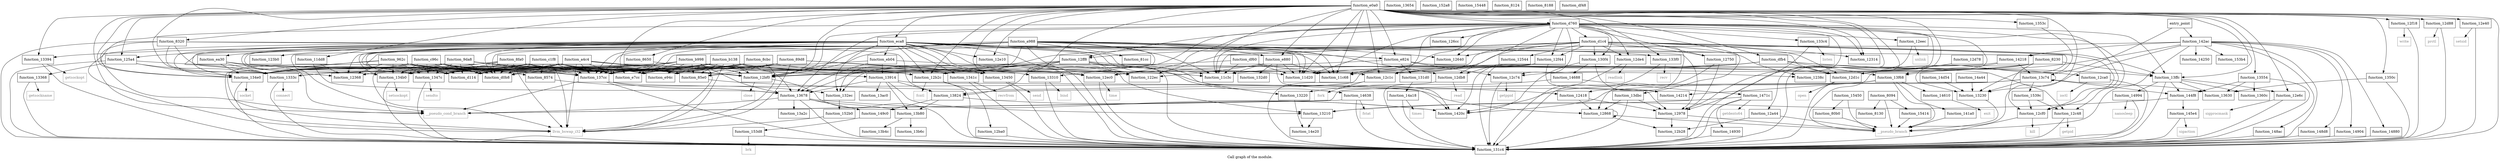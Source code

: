 digraph "Call graph of the module." {
  label="Call graph of the module.";
  node [shape=record];

  Node_function_e880 [label="{function_e880}"];
  Node_function_134b0 [label="{function_134b0}"];
  Node_function_e7cc [label="{function_e7cc}"];
  Node_function_12750 [label="{function_12750}"];
  Node_function_12868 [label="{function_12868}"];
  Node_function_e824 [label="{function_e824}"];
  Node_function_12ec0 [label="{function_12ec0}"];
  Node_function_12eec [label="{function_12eec}"];
  Node_function_e94c [label="{function_e94c}"];
  Node_function_ea30 [label="{function_ea30}"];
  Node_function_12418 [label="{function_12418}"];
  Node_function_12f18 [label="{function_12f18}"];
  Node_function_12cf0 [label="{function_12cf0}"];
  Node_function_12978 [label="{function_12978}"];
  Node_function_12f44 [label="{function_12f44}"];
  Node_function_12ff8 [label="{function_12ff8}"];
  Node_function_12a44 [label="{function_12a44}"];
  Node_function_130f4 [label="{function_130f4}"];
  Node_function_12b28 [label="{function_12b28}"];
  Node_function_13394 [label="{function_13394}"];
  Node_function_12d88 [label="{function_12d88}"];
  Node_function_133c4 [label="{function_133c4}"];
  Node_function_12db8 [label="{function_12db8}"];
  Node_function_131c4 [label="{function_131c4}"];
  Node_function_eb04 [label="{function_eb04}"];
  Node_function_eca8 [label="{function_eca8}"];
  Node_function_12544 [label="{function_12544}"];
  Node_function_131d0 [label="{function_131d0}"];
  Node_function_13210 [label="{function_13210}"];
  Node_function_12b2c [label="{function_12b2c}"];
  Node_function_13220 [label="{function_13220}"];
  Node_function_12ba0 [label="{function_12ba0}"];
  Node_function_133f0 [label="{function_133f0}"];
  Node_function_12de4 [label="{function_12de4}"];
  Node_function_11c3c [label="{function_11c3c}"];
  Node_function_11c68 [label="{function_11c68}"];
  Node_function_1347c [label="{function_1347c}"];
  Node_function_11d20 [label="{function_11d20}"];
  Node_function_13230 [label="{function_13230}"];
  Node_function_12bf0 [label="{function_12bf0}"];
  Node_function_132d0 [label="{function_132d0}"];
  Node_function_12c1c [label="{function_12c1c}"];
  Node_function_132ec [label="{function_132ec}"];
  Node_function_12e10 [label="{function_12e10}"];
  Node_function_1341c [label="{function_1341c}"];
  Node_function_12e40 [label="{function_12e40}"];
  Node_function_13450 [label="{function_13450}"];
  Node_function_11dd8 [label="{function_11dd8}"];
  Node_function_12c48 [label="{function_12c48}"];
  Node_function_122ec [label="{function_122ec}"];
  Node_function_125a4 [label="{function_125a4}"];
  Node_function_12d1c [label="{function_12d1c}"];
  Node_function_13310 [label="{function_13310}"];
  Node_function_12c74 [label="{function_12c74}"];
  Node_function_12314 [label="{function_12314}"];
  Node_function_12368 [label="{function_12368}"];
  Node_function_12640 [label="{function_12640}"];
  Node_function_1333c [label="{function_1333c}"];
  Node_function_12d78 [label="{function_12d78}"];
  Node_function_13368 [label="{function_13368}"];
  Node_function_1238c [label="{function_1238c}"];
  Node_function_12ca0 [label="{function_12ca0}"];
  Node_function_123b0 [label="{function_123b0}"];
  Node_function_12e6c [label="{function_12e6c}"];
  Node_function_126cc [label="{function_126cc}"];
  Node_function_134e0 [label="{function_134e0}"];
  Node_function_13554 [label="{function_13554}"];
  Node_function_1360c [label="{function_1360c}"];
  Node_function_13630 [label="{function_13630}"];
  Node_function_13654 [label="{function_13654}"];
  Node_function_13678 [label="{function_13678}"];
  Node_function_137cc [label="{function_137cc}"];
  Node_function_13824 [label="{function_13824}"];
  Node_function_13914 [label="{function_13914}"];
  Node_function_13a2c [label="{function_13a2c}"];
  Node_function_14880 [label="{function_14880}"];
  Node_function_148ac [label="{function_148ac}"];
  Node_function_1350c [label="{function_1350c}"];
  Node_function_1353c [label="{function_1353c}"];
  Node_function_13ac0 [label="{function_13ac0}"];
  Node_function_13b4c [label="{function_13b4c}"];
  Node_function_13b6c [label="{function_13b6c}"];
  Node_function_13b80 [label="{function_13b80}"];
  Node_function_13c74 [label="{function_13c74}"];
  Node_function_13dbc [label="{function_13dbc}"];
  Node_function_13f68 [label="{function_13f68}"];
  Node_function_13ffc [label="{function_13ffc}"];
  Node_function_141a0 [label="{function_141a0}"];
  Node_function_1420c [label="{function_1420c}"];
  Node_function_1471c [label="{function_1471c}"];
  Node_function_14214 [label="{function_14214}"];
  Node_function_14218 [label="{function_14218}"];
  Node_function_14250 [label="{function_14250}"];
  Node_function_142ac [label="{function_142ac}"];
  Node_function_144f8 [label="{function_144f8}"];
  Node_function_145e4 [label="{function_145e4}"];
  Node_function_14610 [label="{function_14610}"];
  Node_function_14638 [label="{function_14638}"];
  Node_function_14688 [label="{function_14688}"];
  Node_function_148d8 [label="{function_148d8}"];
  Node_function_14904 [label="{function_14904}"];
  Node_function_14930 [label="{function_14930}"];
  Node_function_14994 [label="{function_14994}"];
  Node_function_149c0 [label="{function_149c0}"];
  Node_function_14a18 [label="{function_14a18}"];
  Node_function_14a44 [label="{function_14a44}"];
  Node_function_14d54 [label="{function_14d54}"];
  Node_function_14e20 [label="{function_14e20}"];
  Node_function_152a8 [label="{function_152a8}"];
  Node_function_152b0 [label="{function_152b0}"];
  Node_function_1539c [label="{function_1539c}"];
  Node_function_153b4 [label="{function_153b4}"];
  Node_function_153d8 [label="{function_153d8}"];
  Node_function_15414 [label="{function_15414}"];
  Node_function_15448 [label="{function_15448}"];
  Node_function_15450 [label="{function_15450}"];
  Node_fcntl [color="gray50", fontcolor="gray50", label="{fcntl}"];
  Node_close [color="gray50", fontcolor="gray50", label="{close}"];
  Node_fork [color="gray50", fontcolor="gray50", label="{fork}"];
  Node_getpid [color="gray50", fontcolor="gray50", label="{getpid}"];
  Node_getppid [color="gray50", fontcolor="gray50", label="{getppid}"];
  Node_ioctl [color="gray50", fontcolor="gray50", label="{ioctl}"];
  Node_kill [color="gray50", fontcolor="gray50", label="{kill}"];
  Node_open [color="gray50", fontcolor="gray50", label="{open}"];
  Node_prctl [color="gray50", fontcolor="gray50", label="{prctl}"];
  Node_read [color="gray50", fontcolor="gray50", label="{read}"];
  Node_readlink [color="gray50", fontcolor="gray50", label="{readlink}"];
  Node_setsid [color="gray50", fontcolor="gray50", label="{setsid}"];
  Node_sigprocmask [color="gray50", fontcolor="gray50", label="{sigprocmask}"];
  Node_time [color="gray50", fontcolor="gray50", label="{time}"];
  Node_unlink [color="gray50", fontcolor="gray50", label="{unlink}"];
  Node_write [color="gray50", fontcolor="gray50", label="{write}"];
  Node_bind [color="gray50", fontcolor="gray50", label="{bind}"];
  Node_connect [color="gray50", fontcolor="gray50", label="{connect}"];
  Node_getsockname [color="gray50", fontcolor="gray50", label="{getsockname}"];
  Node_getsockopt [color="gray50", fontcolor="gray50", label="{getsockopt}"];
  Node_listen [color="gray50", fontcolor="gray50", label="{listen}"];
  Node_recv [color="gray50", fontcolor="gray50", label="{recv}"];
  Node_recvfrom [color="gray50", fontcolor="gray50", label="{recvfrom}"];
  Node_send [color="gray50", fontcolor="gray50", label="{send}"];
  Node_sendto [color="gray50", fontcolor="gray50", label="{sendto}"];
  Node_setsockopt [color="gray50", fontcolor="gray50", label="{setsockopt}"];
  Node_socket [color="gray50", fontcolor="gray50", label="{socket}"];
  Node_sigaction [color="gray50", fontcolor="gray50", label="{sigaction}"];
  Node_exit [color="gray50", fontcolor="gray50", label="{exit}"];
  Node_fstat [color="gray50", fontcolor="gray50", label="{fstat}"];
  Node_getdents64 [color="gray50", fontcolor="gray50", label="{getdents64}"];
  Node_nanosleep [color="gray50", fontcolor="gray50", label="{nanosleep}"];
  Node_times [color="gray50", fontcolor="gray50", label="{times}"];
  Node_brk [color="gray50", fontcolor="gray50", label="{brk}"];
  Node_llvm_bswap_i32 [color="gray50", fontcolor="gray50", label="{llvm_bswap_i32}"];
  Node___pseudo_branch [color="gray50", fontcolor="gray50", label="{__pseudo_branch}"];
  Node___pseudo_cond_branch [color="gray50", fontcolor="gray50", label="{__pseudo_cond_branch}"];
  Node_function_8094 [label="{function_8094}"];
  Node_function_80b0 [label="{function_80b0}"];
  Node_function_8124 [label="{function_8124}"];
  Node_function_8130 [label="{function_8130}"];
  Node_function_8188 [label="{function_8188}"];
  Node_entry_point [label="{entry_point}"];
  Node_function_81cc [label="{function_81cc}"];
  Node_function_8230 [label="{function_8230}"];
  Node_function_8320 [label="{function_8320}"];
  Node_function_8574 [label="{function_8574}"];
  Node_function_85e0 [label="{function_85e0}"];
  Node_function_8650 [label="{function_8650}"];
  Node_function_89d8 [label="{function_89d8}"];
  Node_function_8cbc [label="{function_8cbc}"];
  Node_function_8fa0 [label="{function_8fa0}"];
  Node_function_962c [label="{function_962c}"];
  Node_function_9da8 [label="{function_9da8}"];
  Node_function_a4c4 [label="{function_a4c4}"];
  Node_function_a988 [label="{function_a988}"];
  Node_function_b138 [label="{function_b138}"];
  Node_function_b998 [label="{function_b998}"];
  Node_function_c1f8 [label="{function_c1f8}"];
  Node_function_c96c [label="{function_c96c}"];
  Node_function_d0b8 [label="{function_d0b8}"];
  Node_function_d114 [label="{function_d114}"];
  Node_function_d1c4 [label="{function_d1c4}"];
  Node_function_d760 [label="{function_d760}"];
  Node_function_df48 [label="{function_df48}"];
  Node_function_df60 [label="{function_df60}"];
  Node_function_dfb4 [label="{function_dfb4}"];
  Node_function_e0a0 [label="{function_e0a0}"];
  Node_function_e880 -> Node_function_12978;
  Node_function_e880 -> Node_function_11c3c;
  Node_function_e880 -> Node_function_11c68;
  Node_function_e880 -> Node_function_11d20;
  Node_function_e880 -> Node_function_132d0;
  Node_function_e880 -> Node_function_122ec;
  Node_function_134b0 -> Node_function_131c4;
  Node_function_134b0 -> Node_setsockopt;
  Node_function_12750 -> Node_function_12868;
  Node_function_12750 -> Node_function_12978;
  Node_function_12868 -> Node_function_12868;
  Node_function_12868 -> Node_function_12b28;
  Node_function_12868 -> Node___pseudo_branch;
  Node_function_e824 -> Node_function_12ec0;
  Node_function_e824 -> Node_function_131d0;
  Node_function_e824 -> Node_function_12c48;
  Node_function_e824 -> Node_function_12c74;
  Node_function_12ec0 -> Node_function_131c4;
  Node_function_12ec0 -> Node_time;
  Node_function_12eec -> Node_function_131c4;
  Node_function_12eec -> Node_unlink;
  Node_function_ea30 -> Node_function_12b2c;
  Node_function_ea30 -> Node_function_1333c;
  Node_function_ea30 -> Node_function_1238c;
  Node_function_ea30 -> Node_function_134e0;
  Node_function_ea30 -> Node___pseudo_cond_branch;
  Node_function_12418 -> Node_function_12868;
  Node_function_12418 -> Node_function_12978;
  Node_function_12f18 -> Node_function_131c4;
  Node_function_12f18 -> Node_write;
  Node_function_12cf0 -> Node_function_131c4;
  Node_function_12cf0 -> Node_kill;
  Node_function_12978 -> Node_function_12b28;
  Node_function_12978 -> Node___pseudo_branch;
  Node_function_12f44 -> Node_function_131c4;
  Node_function_12f44 -> Node_function_12bf0;
  Node_function_12f44 -> Node_function_13824;
  Node_function_12f44 -> Node_function_1420c;
  Node_function_12f44 -> Node_function_14214;
  Node_function_12ff8 -> Node_function_131c4;
  Node_function_12ff8 -> Node_function_12b2c;
  Node_function_12ff8 -> Node_function_12bf0;
  Node_function_12ff8 -> Node_function_12d1c;
  Node_function_12ff8 -> Node_function_13678;
  Node_function_12ff8 -> Node_function_137cc;
  Node_function_12ff8 -> Node_function_13824;
  Node_function_12ff8 -> Node_function_1420c;
  Node_function_12ff8 -> Node_function_14638;
  Node_function_12a44 -> Node_function_12b28;
  Node_function_12a44 -> Node___pseudo_branch;
  Node_function_130f4 -> Node_function_1420c;
  Node_function_130f4 -> Node_function_14214;
  Node_function_130f4 -> Node_function_14688;
  Node_function_13394 -> Node_function_131c4;
  Node_function_13394 -> Node_getsockopt;
  Node_function_12d88 -> Node_function_131c4;
  Node_function_12d88 -> Node_prctl;
  Node_function_133c4 -> Node_function_131c4;
  Node_function_133c4 -> Node_listen;
  Node_function_12db8 -> Node_function_131c4;
  Node_function_12db8 -> Node_read;
  Node_function_eb04 -> Node_function_122ec;
  Node_function_eb04 -> Node_function_12368;
  Node_function_eb04 -> Node_function_13678;
  Node_function_eb04 -> Node_function_13914;
  Node_function_eca8 -> Node_function_134b0;
  Node_function_eca8 -> Node_function_e7cc;
  Node_function_eca8 -> Node_function_e824;
  Node_function_eca8 -> Node_function_12ec0;
  Node_function_eca8 -> Node_function_ea30;
  Node_function_eca8 -> Node_function_12978;
  Node_function_eca8 -> Node_function_13394;
  Node_function_eca8 -> Node_function_131c4;
  Node_function_eca8 -> Node_function_eb04;
  Node_function_eca8 -> Node_function_13210;
  Node_function_eca8 -> Node_function_12b2c;
  Node_function_eca8 -> Node_function_13220;
  Node_function_eca8 -> Node_function_133f0;
  Node_function_eca8 -> Node_function_11c3c;
  Node_function_eca8 -> Node_function_11c68;
  Node_function_eca8 -> Node_function_1347c;
  Node_function_eca8 -> Node_function_11d20;
  Node_function_eca8 -> Node_function_12bf0;
  Node_function_eca8 -> Node_function_12c1c;
  Node_function_eca8 -> Node_function_132ec;
  Node_function_eca8 -> Node_function_12e10;
  Node_function_eca8 -> Node_function_1341c;
  Node_function_eca8 -> Node_function_13450;
  Node_function_eca8 -> Node_function_125a4;
  Node_function_eca8 -> Node_function_1333c;
  Node_function_eca8 -> Node_function_123b0;
  Node_function_eca8 -> Node_function_134e0;
  Node_function_eca8 -> Node_function_137cc;
  Node_function_eca8 -> Node_llvm_bswap_i32;
  Node_function_eca8 -> Node_function_d0b8;
  Node_function_eca8 -> Node_function_d114;
  Node_function_12544 -> Node_function_12db8;
  Node_function_131d0 -> Node_function_14a18;
  Node_function_13210 -> Node_function_14e20;
  Node_function_12b2c -> Node_function_131c4;
  Node_function_12b2c -> Node_function_12ba0;
  Node_function_12b2c -> Node_fcntl;
  Node_function_13220 -> Node_function_14e20;
  Node_function_12ba0 -> Node_function_131c4;
  Node_function_133f0 -> Node_function_131c4;
  Node_function_133f0 -> Node_recv;
  Node_function_12de4 -> Node_function_131c4;
  Node_function_12de4 -> Node_readlink;
  Node_function_1347c -> Node_function_131c4;
  Node_function_1347c -> Node_sendto;
  Node_function_13230 -> Node___pseudo_branch;
  Node_function_12bf0 -> Node_function_131c4;
  Node_function_12bf0 -> Node_close;
  Node_function_12c1c -> Node_function_131c4;
  Node_function_12c1c -> Node_fork;
  Node_function_132ec -> Node_function_152b0;
  Node_function_12e10 -> Node_function_131c4;
  Node_function_1341c -> Node_function_131c4;
  Node_function_1341c -> Node_recvfrom;
  Node_function_12e40 -> Node_function_131c4;
  Node_function_12e40 -> Node_setsid;
  Node_function_13450 -> Node_function_131c4;
  Node_function_13450 -> Node_send;
  Node_function_11dd8 -> Node_function_12368;
  Node_function_11dd8 -> Node_function_13678;
  Node_function_12c48 -> Node_function_131c4;
  Node_function_12c48 -> Node_getpid;
  Node_function_125a4 -> Node_function_131c4;
  Node_function_125a4 -> Node_function_12bf0;
  Node_function_125a4 -> Node_function_1333c;
  Node_function_125a4 -> Node_function_13368;
  Node_function_125a4 -> Node_function_134e0;
  Node_function_12d1c -> Node_function_131c4;
  Node_function_12d1c -> Node_open;
  Node_function_13310 -> Node_function_131c4;
  Node_function_13310 -> Node_bind;
  Node_function_12c74 -> Node_function_131c4;
  Node_function_12c74 -> Node_getppid;
  Node_function_1333c -> Node_function_131c4;
  Node_function_1333c -> Node_connect;
  Node_function_12d78 -> Node_function_12d1c;
  Node_function_13368 -> Node_function_131c4;
  Node_function_13368 -> Node_getsockname;
  Node_function_12ca0 -> Node_function_131c4;
  Node_function_12ca0 -> Node_ioctl;
  Node_function_12e6c -> Node_function_131c4;
  Node_function_12e6c -> Node_sigprocmask;
  Node_function_134e0 -> Node_function_131c4;
  Node_function_134e0 -> Node_socket;
  Node_function_13554 -> Node_function_131c4;
  Node_function_13554 -> Node_function_1360c;
  Node_function_13554 -> Node_function_13630;
  Node_function_13554 -> Node_function_144f8;
  Node_function_13678 -> Node_function_131c4;
  Node_function_13678 -> Node_function_13a2c;
  Node_function_13678 -> Node_function_13b80;
  Node_function_13678 -> Node_function_1420c;
  Node_function_13678 -> Node_function_149c0;
  Node_function_13678 -> Node___pseudo_cond_branch;
  Node_function_137cc -> Node_function_12868;
  Node_function_137cc -> Node_function_131c4;
  Node_function_137cc -> Node_function_13678;
  Node_function_137cc -> Node___pseudo_cond_branch;
  Node_function_13824 -> Node_function_13b80;
  Node_function_13824 -> Node_function_1420c;
  Node_function_13824 -> Node_function_149c0;
  Node_function_13914 -> Node_function_13210;
  Node_function_13914 -> Node_function_13678;
  Node_function_13914 -> Node_function_13824;
  Node_function_13914 -> Node_function_13ac0;
  Node_function_13914 -> Node_function_13b80;
  Node_function_13914 -> Node_function_1420c;
  Node_function_14880 -> Node_function_131c4;
  Node_function_148ac -> Node_function_131c4;
  Node_function_1350c -> Node_function_131c4;
  Node_function_1350c -> Node_function_13630;
  Node_function_1353c -> Node_function_13230;
  Node_function_13b80 -> Node_function_13b4c;
  Node_function_13b80 -> Node_function_13b6c;
  Node_function_13c74 -> Node_function_13230;
  Node_function_13c74 -> Node_function_13630;
  Node_function_13c74 -> Node_function_13c74;
  Node_function_13c74 -> Node_function_1420c;
  Node_function_13c74 -> Node_function_144f8;
  Node_function_13c74 -> Node_function_1539c;
  Node_function_13c74 -> Node___pseudo_cond_branch;
  Node_function_13dbc -> Node_function_12868;
  Node_function_13dbc -> Node_function_12978;
  Node_function_13dbc -> Node_function_131c4;
  Node_function_13f68 -> Node_function_141a0;
  Node_function_13f68 -> Node_function_1420c;
  Node_function_13f68 -> Node_function_14214;
  Node_function_13f68 -> Node_function_14610;
  Node_function_13f68 -> Node___pseudo_branch;
  Node_function_13ffc -> Node_function_131c4;
  Node_function_13ffc -> Node_function_12e6c;
  Node_function_13ffc -> Node_function_1360c;
  Node_function_13ffc -> Node_function_13630;
  Node_function_13ffc -> Node_function_144f8;
  Node_function_13ffc -> Node_function_14994;
  Node_function_141a0 -> Node___pseudo_branch;
  Node_function_1471c -> Node_function_131c4;
  Node_function_1471c -> Node_function_13210;
  Node_function_1471c -> Node_function_14930;
  Node_function_1471c -> Node_getdents64;
  Node_function_14218 -> Node_function_12b2c;
  Node_function_14218 -> Node_function_12d1c;
  Node_function_14218 -> Node_function_13c74;
  Node_function_142ac -> Node_function_131c4;
  Node_function_142ac -> Node_function_13230;
  Node_function_142ac -> Node_function_14880;
  Node_function_142ac -> Node_function_148ac;
  Node_function_142ac -> Node_function_13f68;
  Node_function_142ac -> Node_function_14218;
  Node_function_142ac -> Node_function_14250;
  Node_function_142ac -> Node_function_148d8;
  Node_function_142ac -> Node_function_14904;
  Node_function_142ac -> Node_function_153b4;
  Node_function_142ac -> Node___pseudo_branch;
  Node_function_142ac -> Node___pseudo_cond_branch;
  Node_function_144f8 -> Node_function_13210;
  Node_function_144f8 -> Node_function_145e4;
  Node_function_145e4 -> Node_function_131c4;
  Node_function_145e4 -> Node_sigaction;
  Node_function_14610 -> Node_exit;
  Node_function_14638 -> Node_function_131c4;
  Node_function_14638 -> Node_fstat;
  Node_function_14638 -> Node___pseudo_cond_branch;
  Node_function_14688 -> Node_function_13220;
  Node_function_14688 -> Node_function_1471c;
  Node_function_148d8 -> Node_function_131c4;
  Node_function_14904 -> Node_function_131c4;
  Node_function_14930 -> Node_function_131c4;
  Node_function_14994 -> Node_function_131c4;
  Node_function_14994 -> Node_nanosleep;
  Node_function_149c0 -> Node_function_153d8;
  Node_function_14a18 -> Node_function_131c4;
  Node_function_14a18 -> Node_times;
  Node_function_14a44 -> Node_function_13230;
  Node_function_14d54 -> Node_function_13230;
  Node_function_152b0 -> Node_llvm_bswap_i32;
  Node_function_1539c -> Node_function_12cf0;
  Node_function_1539c -> Node_function_12c48;
  Node_function_153d8 -> Node_function_131c4;
  Node_function_153d8 -> Node_brk;
  Node_function_15414 -> Node___pseudo_branch;
  Node_function_15450 -> Node___pseudo_branch;
  Node_function_15450 -> Node_function_80b0;
  Node_function_8094 -> Node_function_15414;
  Node_function_8094 -> Node___pseudo_branch;
  Node_function_8094 -> Node_function_8130;
  Node_function_80b0 -> Node___pseudo_branch;
  Node_entry_point -> Node_function_13c74;
  Node_entry_point -> Node_function_142ac;
  Node_function_8230 -> Node_function_12cf0;
  Node_function_8230 -> Node_function_12c1c;
  Node_function_8230 -> Node_function_12c74;
  Node_function_8230 -> Node_function_13f68;
  Node_function_8230 -> Node_function_13ffc;
  Node_function_8230 -> Node___pseudo_branch;
  Node_function_8320 -> Node_function_131c4;
  Node_function_8320 -> Node_function_12368;
  Node_function_8320 -> Node_function_137cc;
  Node_function_8320 -> Node_function_13824;
  Node_function_8320 -> Node___pseudo_cond_branch;
  Node_function_8320 -> Node_function_8230;
  Node_function_8574 -> Node_function_132ec;
  Node_function_85e0 -> Node_function_12418;
  Node_function_8650 -> Node_function_137cc;
  Node_function_8650 -> Node_function_13914;
  Node_function_89d8 -> Node_function_e7cc;
  Node_function_89d8 -> Node_function_e94c;
  Node_function_89d8 -> Node_function_13450;
  Node_function_89d8 -> Node_function_13310;
  Node_function_89d8 -> Node_function_1333c;
  Node_function_89d8 -> Node_function_134e0;
  Node_function_89d8 -> Node_function_137cc;
  Node_function_89d8 -> Node_llvm_bswap_i32;
  Node_function_89d8 -> Node_function_85e0;
  Node_function_8cbc -> Node_function_e7cc;
  Node_function_8cbc -> Node_function_e94c;
  Node_function_8cbc -> Node_function_13450;
  Node_function_8cbc -> Node_function_13310;
  Node_function_8cbc -> Node_function_1333c;
  Node_function_8cbc -> Node_function_134e0;
  Node_function_8cbc -> Node_function_137cc;
  Node_function_8cbc -> Node_llvm_bswap_i32;
  Node_function_8cbc -> Node_function_85e0;
  Node_function_8fa0 -> Node_function_134b0;
  Node_function_8fa0 -> Node_function_e7cc;
  Node_function_8fa0 -> Node_function_e94c;
  Node_function_8fa0 -> Node_function_1347c;
  Node_function_8fa0 -> Node_function_12bf0;
  Node_function_8fa0 -> Node_function_134e0;
  Node_function_8fa0 -> Node_function_137cc;
  Node_function_8fa0 -> Node_llvm_bswap_i32;
  Node_function_8fa0 -> Node_function_85e0;
  Node_function_8fa0 -> Node_function_d0b8;
  Node_function_8fa0 -> Node_function_d114;
  Node_function_962c -> Node_function_134b0;
  Node_function_962c -> Node_function_e7cc;
  Node_function_962c -> Node_function_e94c;
  Node_function_962c -> Node_function_1347c;
  Node_function_962c -> Node_function_12bf0;
  Node_function_962c -> Node_function_12368;
  Node_function_962c -> Node_function_134e0;
  Node_function_962c -> Node_function_137cc;
  Node_function_962c -> Node_llvm_bswap_i32;
  Node_function_962c -> Node_function_85e0;
  Node_function_962c -> Node_function_d0b8;
  Node_function_962c -> Node_function_d114;
  Node_function_9da8 -> Node_function_134b0;
  Node_function_9da8 -> Node_function_e7cc;
  Node_function_9da8 -> Node_function_e94c;
  Node_function_9da8 -> Node_function_1347c;
  Node_function_9da8 -> Node_function_12bf0;
  Node_function_9da8 -> Node_function_134e0;
  Node_function_9da8 -> Node_function_137cc;
  Node_function_9da8 -> Node_llvm_bswap_i32;
  Node_function_9da8 -> Node_function_85e0;
  Node_function_9da8 -> Node_function_d0b8;
  Node_function_9da8 -> Node_function_d114;
  Node_function_a4c4 -> Node_function_134b0;
  Node_function_a4c4 -> Node_function_e7cc;
  Node_function_a4c4 -> Node_function_11c3c;
  Node_function_a4c4 -> Node_function_1347c;
  Node_function_a4c4 -> Node_function_11d20;
  Node_function_a4c4 -> Node_function_12bf0;
  Node_function_a4c4 -> Node_function_12368;
  Node_function_a4c4 -> Node_function_134e0;
  Node_function_a4c4 -> Node_function_137cc;
  Node_function_a4c4 -> Node_llvm_bswap_i32;
  Node_function_a4c4 -> Node_function_85e0;
  Node_function_a4c4 -> Node_function_d0b8;
  Node_function_a4c4 -> Node_function_d114;
  Node_function_a988 -> Node_function_e880;
  Node_function_a988 -> Node_function_134b0;
  Node_function_a988 -> Node_function_e7cc;
  Node_function_a988 -> Node_function_12db8;
  Node_function_a988 -> Node_function_11c3c;
  Node_function_a988 -> Node_function_11c68;
  Node_function_a988 -> Node_function_1347c;
  Node_function_a988 -> Node_function_11d20;
  Node_function_a988 -> Node_function_12bf0;
  Node_function_a988 -> Node_function_132ec;
  Node_function_a988 -> Node_function_122ec;
  Node_function_a988 -> Node_function_12d1c;
  Node_function_a988 -> Node_function_12368;
  Node_function_a988 -> Node_function_12640;
  Node_function_a988 -> Node_function_134e0;
  Node_function_a988 -> Node_function_137cc;
  Node_function_a988 -> Node_function_81cc;
  Node_function_a988 -> Node_function_85e0;
  Node_function_a988 -> Node_function_d0b8;
  Node_function_a988 -> Node_function_d114;
  Node_function_b138 -> Node_function_134b0;
  Node_function_b138 -> Node_function_e7cc;
  Node_function_b138 -> Node_function_12ec0;
  Node_function_b138 -> Node_function_e94c;
  Node_function_b138 -> Node_function_12b2c;
  Node_function_b138 -> Node_function_1347c;
  Node_function_b138 -> Node_function_12bf0;
  Node_function_b138 -> Node_function_1341c;
  Node_function_b138 -> Node_function_1333c;
  Node_function_b138 -> Node_function_134e0;
  Node_function_b138 -> Node_function_13678;
  Node_function_b138 -> Node_function_137cc;
  Node_function_b138 -> Node_llvm_bswap_i32;
  Node_function_b138 -> Node_function_85e0;
  Node_function_b138 -> Node_function_d0b8;
  Node_function_b138 -> Node_function_d114;
  Node_function_b998 -> Node_function_134b0;
  Node_function_b998 -> Node_function_e7cc;
  Node_function_b998 -> Node_function_12ec0;
  Node_function_b998 -> Node_function_e94c;
  Node_function_b998 -> Node_function_12b2c;
  Node_function_b998 -> Node_function_1347c;
  Node_function_b998 -> Node_function_12bf0;
  Node_function_b998 -> Node_function_1341c;
  Node_function_b998 -> Node_function_1333c;
  Node_function_b998 -> Node_function_134e0;
  Node_function_b998 -> Node_function_13678;
  Node_function_b998 -> Node_function_137cc;
  Node_function_b998 -> Node_llvm_bswap_i32;
  Node_function_b998 -> Node_function_85e0;
  Node_function_b998 -> Node_function_d0b8;
  Node_function_b998 -> Node_function_d114;
  Node_function_c1f8 -> Node_function_134b0;
  Node_function_c1f8 -> Node_function_e7cc;
  Node_function_c1f8 -> Node_function_e94c;
  Node_function_c1f8 -> Node_function_1347c;
  Node_function_c1f8 -> Node_function_12bf0;
  Node_function_c1f8 -> Node_function_134e0;
  Node_function_c1f8 -> Node_function_137cc;
  Node_function_c1f8 -> Node_llvm_bswap_i32;
  Node_function_c1f8 -> Node_function_8574;
  Node_function_c1f8 -> Node_function_85e0;
  Node_function_c1f8 -> Node_function_d0b8;
  Node_function_c1f8 -> Node_function_d114;
  Node_function_c96c -> Node_function_134b0;
  Node_function_c96c -> Node_function_e7cc;
  Node_function_c96c -> Node_function_1347c;
  Node_function_c96c -> Node_function_12bf0;
  Node_function_c96c -> Node_function_134e0;
  Node_function_c96c -> Node_function_137cc;
  Node_function_c96c -> Node_llvm_bswap_i32;
  Node_function_c96c -> Node_function_8574;
  Node_function_c96c -> Node_function_85e0;
  Node_function_c96c -> Node_function_d0b8;
  Node_function_c96c -> Node_function_d114;
  Node_function_d1c4 -> Node_function_12750;
  Node_function_d1c4 -> Node_function_12418;
  Node_function_d1c4 -> Node_function_12cf0;
  Node_function_d1c4 -> Node_function_12f44;
  Node_function_d1c4 -> Node_function_12ff8;
  Node_function_d1c4 -> Node_function_130f4;
  Node_function_d1c4 -> Node_function_12544;
  Node_function_d1c4 -> Node_function_12de4;
  Node_function_d1c4 -> Node_function_11c3c;
  Node_function_d1c4 -> Node_function_11c68;
  Node_function_d1c4 -> Node_function_11d20;
  Node_function_d1c4 -> Node_function_13230;
  Node_function_d1c4 -> Node_function_12bf0;
  Node_function_d1c4 -> Node_function_122ec;
  Node_function_d1c4 -> Node_function_12d1c;
  Node_function_d1c4 -> Node_function_12314;
  Node_function_d1c4 -> Node_function_12640;
  Node_function_d1c4 -> Node_function_1238c;
  Node_function_d1c4 -> Node_function_13ffc;
  Node_function_d760 -> Node_function_12750;
  Node_function_d760 -> Node_function_12ec0;
  Node_function_d760 -> Node_function_12eec;
  Node_function_d760 -> Node_function_12cf0;
  Node_function_d760 -> Node_function_12978;
  Node_function_d760 -> Node_function_12f44;
  Node_function_d760 -> Node_function_12ff8;
  Node_function_d760 -> Node_function_130f4;
  Node_function_d760 -> Node_function_133c4;
  Node_function_d760 -> Node_function_12db8;
  Node_function_d760 -> Node_function_12de4;
  Node_function_d760 -> Node_function_11c3c;
  Node_function_d760 -> Node_function_11c68;
  Node_function_d760 -> Node_function_11d20;
  Node_function_d760 -> Node_function_12bf0;
  Node_function_d760 -> Node_function_12c1c;
  Node_function_d760 -> Node_function_12c48;
  Node_function_d760 -> Node_function_12d1c;
  Node_function_d760 -> Node_function_13310;
  Node_function_d760 -> Node_function_12c74;
  Node_function_d760 -> Node_function_12314;
  Node_function_d760 -> Node_function_12640;
  Node_function_d760 -> Node_function_1238c;
  Node_function_d760 -> Node_function_126cc;
  Node_function_d760 -> Node_function_134e0;
  Node_function_d760 -> Node_function_13678;
  Node_function_d760 -> Node_function_13dbc;
  Node_function_d760 -> Node_function_13ffc;
  Node_function_d760 -> Node_function_d1c4;
  Node_function_df60 -> Node_function_11c3c;
  Node_function_df60 -> Node_function_11c68;
  Node_function_df60 -> Node_function_11d20;
  Node_function_df60 -> Node_function_132ec;
  Node_function_dfb4 -> Node_function_11c3c;
  Node_function_dfb4 -> Node_function_11c68;
  Node_function_dfb4 -> Node_function_11d20;
  Node_function_dfb4 -> Node_function_12c1c;
  Node_function_dfb4 -> Node_function_12d1c;
  Node_function_dfb4 -> Node_function_12ca0;
  Node_function_dfb4 -> Node_function_13f68;
  Node_function_dfb4 -> Node_function_13ffc;
  Node_function_e0a0 -> Node_function_e880;
  Node_function_e0a0 -> Node_function_e7cc;
  Node_function_e0a0 -> Node_function_e824;
  Node_function_e0a0 -> Node_function_12f18;
  Node_function_e0a0 -> Node_function_12978;
  Node_function_e0a0 -> Node_function_12a44;
  Node_function_e0a0 -> Node_function_13394;
  Node_function_e0a0 -> Node_function_12d88;
  Node_function_e0a0 -> Node_function_131c4;
  Node_function_e0a0 -> Node_function_eca8;
  Node_function_e0a0 -> Node_function_12b2c;
  Node_function_e0a0 -> Node_function_133f0;
  Node_function_e0a0 -> Node_function_11c3c;
  Node_function_e0a0 -> Node_function_11c68;
  Node_function_e0a0 -> Node_function_11d20;
  Node_function_e0a0 -> Node_function_12bf0;
  Node_function_e0a0 -> Node_function_12c1c;
  Node_function_e0a0 -> Node_function_12e10;
  Node_function_e0a0 -> Node_function_12e40;
  Node_function_e0a0 -> Node_function_13450;
  Node_function_e0a0 -> Node_function_11dd8;
  Node_function_e0a0 -> Node_function_122ec;
  Node_function_e0a0 -> Node_function_125a4;
  Node_function_e0a0 -> Node_function_12314;
  Node_function_e0a0 -> Node_function_1333c;
  Node_function_e0a0 -> Node_function_1238c;
  Node_function_e0a0 -> Node_function_12e6c;
  Node_function_e0a0 -> Node_function_134e0;
  Node_function_e0a0 -> Node_function_13554;
  Node_function_e0a0 -> Node_function_1350c;
  Node_function_e0a0 -> Node_function_1353c;
  Node_function_e0a0 -> Node_function_13ffc;
  Node_function_e0a0 -> Node___pseudo_branch;
  Node_function_e0a0 -> Node___pseudo_cond_branch;
  Node_function_e0a0 -> Node_function_8320;
  Node_function_e0a0 -> Node_function_8650;
  Node_function_e0a0 -> Node_function_d760;
  Node_function_e0a0 -> Node_function_dfb4;
}
